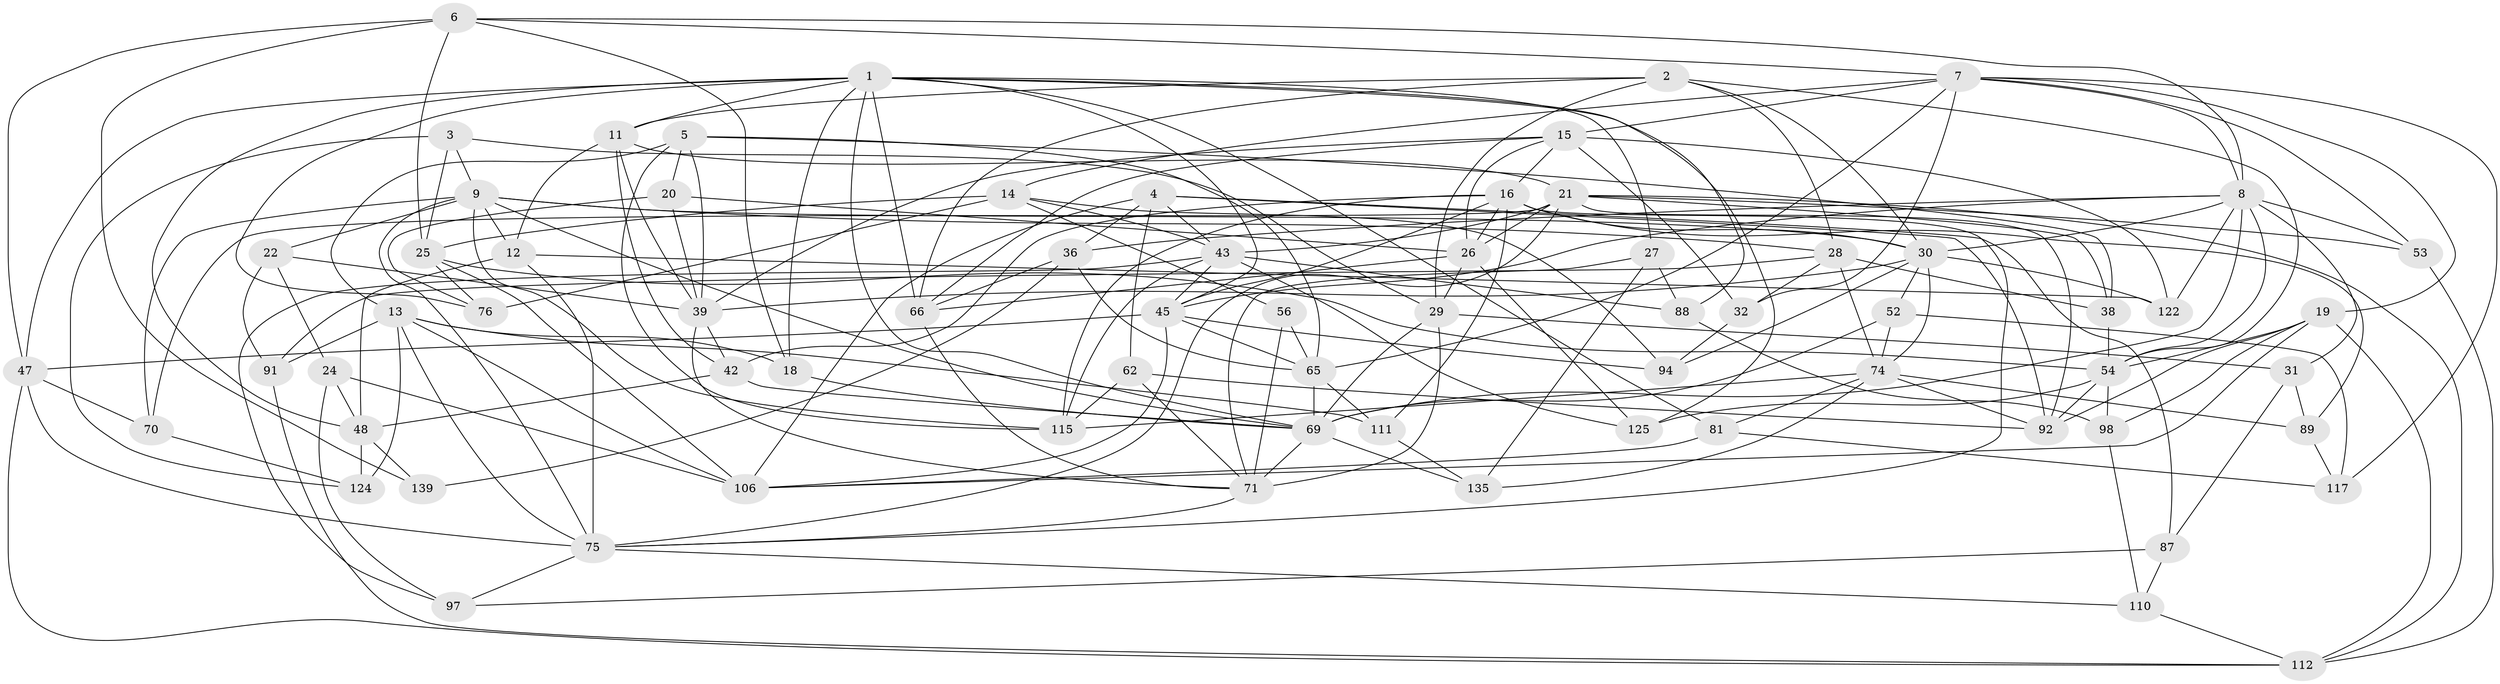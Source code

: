 // original degree distribution, {4: 1.0}
// Generated by graph-tools (version 1.1) at 2025/20/03/04/25 18:20:29]
// undirected, 70 vertices, 201 edges
graph export_dot {
graph [start="1"]
  node [color=gray90,style=filled];
  1 [super="+73+40+44"];
  2 [super="+134"];
  3;
  4 [super="+79"];
  5 [super="+93"];
  6 [super="+57"];
  7 [super="+10+78"];
  8 [super="+77"];
  9 [super="+34+37"];
  11 [super="+90"];
  12 [super="+49"];
  13 [super="+68+84"];
  14 [super="+35"];
  15 [super="+105+17"];
  16 [super="+23+58+59"];
  18;
  19 [super="+60+64"];
  20;
  21 [super="+126+133"];
  22;
  24;
  25 [super="+41"];
  26 [super="+72+100"];
  27;
  28 [super="+33"];
  29 [super="+67"];
  30 [super="+50"];
  31;
  32;
  36 [super="+128"];
  38;
  39 [super="+61"];
  42 [super="+113"];
  43 [super="+63+55"];
  45 [super="+119+108"];
  47 [super="+95"];
  48 [super="+102"];
  52;
  53;
  54 [super="+103"];
  56;
  62;
  65 [super="+86+141"];
  66 [super="+116"];
  69 [super="+109+107"];
  70;
  71 [super="+104"];
  74 [super="+99+118"];
  75 [super="+82+121"];
  76;
  81;
  87;
  88;
  89;
  91;
  92 [super="+120"];
  94;
  97;
  98;
  106 [super="+129+123"];
  110;
  111;
  112 [super="+114"];
  115 [super="+130"];
  117;
  122;
  124;
  125;
  135;
  139;
  1 -- 27;
  1 -- 81;
  1 -- 125;
  1 -- 69;
  1 -- 48;
  1 -- 18;
  1 -- 88;
  1 -- 76;
  1 -- 45;
  1 -- 66;
  1 -- 11;
  1 -- 47;
  2 -- 54;
  2 -- 29;
  2 -- 28;
  2 -- 66;
  2 -- 11;
  2 -- 30;
  3 -- 124;
  3 -- 29;
  3 -- 25;
  3 -- 9;
  4 -- 62;
  4 -- 87;
  4 -- 106;
  4 -- 92;
  4 -- 43;
  4 -- 36;
  5 -- 39;
  5 -- 13;
  5 -- 65;
  5 -- 20;
  5 -- 38;
  5 -- 115;
  6 -- 139;
  6 -- 8;
  6 -- 18;
  6 -- 25;
  6 -- 47;
  6 -- 7;
  7 -- 53;
  7 -- 15 [weight=2];
  7 -- 32;
  7 -- 65;
  7 -- 19;
  7 -- 117;
  7 -- 14;
  7 -- 8;
  8 -- 31;
  8 -- 69;
  8 -- 53;
  8 -- 54;
  8 -- 122;
  8 -- 45;
  8 -- 30;
  8 -- 36;
  9 -- 22;
  9 -- 28;
  9 -- 115;
  9 -- 69;
  9 -- 75;
  9 -- 12;
  9 -- 30 [weight=2];
  9 -- 70;
  11 -- 12;
  11 -- 39;
  11 -- 42;
  11 -- 21;
  12 -- 122;
  12 -- 48;
  12 -- 75 [weight=2];
  13 -- 124;
  13 -- 18;
  13 -- 91;
  13 -- 111;
  13 -- 106 [weight=2];
  13 -- 75;
  14 -- 56;
  14 -- 94;
  14 -- 25;
  14 -- 43;
  14 -- 76;
  15 -- 66;
  15 -- 39;
  15 -- 26;
  15 -- 32;
  15 -- 122;
  15 -- 16;
  16 -- 30;
  16 -- 26;
  16 -- 75;
  16 -- 45;
  16 -- 89;
  16 -- 42 [weight=2];
  16 -- 111;
  16 -- 115;
  18 -- 69;
  19 -- 92;
  19 -- 106;
  19 -- 112;
  19 -- 98;
  19 -- 54;
  20 -- 76;
  20 -- 26;
  20 -- 39;
  21 -- 70;
  21 -- 53;
  21 -- 38;
  21 -- 43;
  21 -- 26 [weight=2];
  21 -- 92;
  21 -- 75;
  21 -- 112;
  22 -- 24;
  22 -- 91;
  22 -- 39;
  24 -- 106;
  24 -- 97;
  24 -- 48;
  25 -- 76;
  25 -- 106;
  25 -- 54;
  26 -- 125;
  26 -- 66;
  26 -- 29;
  27 -- 135;
  27 -- 88;
  27 -- 71;
  28 -- 91;
  28 -- 32;
  28 -- 74;
  28 -- 38;
  29 -- 71;
  29 -- 31;
  29 -- 69;
  30 -- 52;
  30 -- 94;
  30 -- 74;
  30 -- 39;
  30 -- 122;
  31 -- 89;
  31 -- 87;
  32 -- 94;
  36 -- 139 [weight=2];
  36 -- 66;
  36 -- 65;
  38 -- 54;
  39 -- 42;
  39 -- 71;
  42 -- 69;
  42 -- 48;
  43 -- 97;
  43 -- 125;
  43 -- 45;
  43 -- 88;
  43 -- 115;
  45 -- 47;
  45 -- 65;
  45 -- 94;
  45 -- 106;
  47 -- 112;
  47 -- 70;
  47 -- 75;
  48 -- 139;
  48 -- 124;
  52 -- 117;
  52 -- 74;
  52 -- 69;
  53 -- 112;
  54 -- 92;
  54 -- 98;
  54 -- 125;
  56 -- 65 [weight=2];
  56 -- 71;
  62 -- 92;
  62 -- 71;
  62 -- 115;
  65 -- 111;
  65 -- 69;
  66 -- 71;
  69 -- 135;
  69 -- 71;
  70 -- 124;
  71 -- 75;
  74 -- 81;
  74 -- 115;
  74 -- 92;
  74 -- 89;
  74 -- 135;
  75 -- 110;
  75 -- 97;
  81 -- 106;
  81 -- 117;
  87 -- 97;
  87 -- 110;
  88 -- 98;
  89 -- 117;
  91 -- 112;
  98 -- 110;
  110 -- 112;
  111 -- 135;
}
